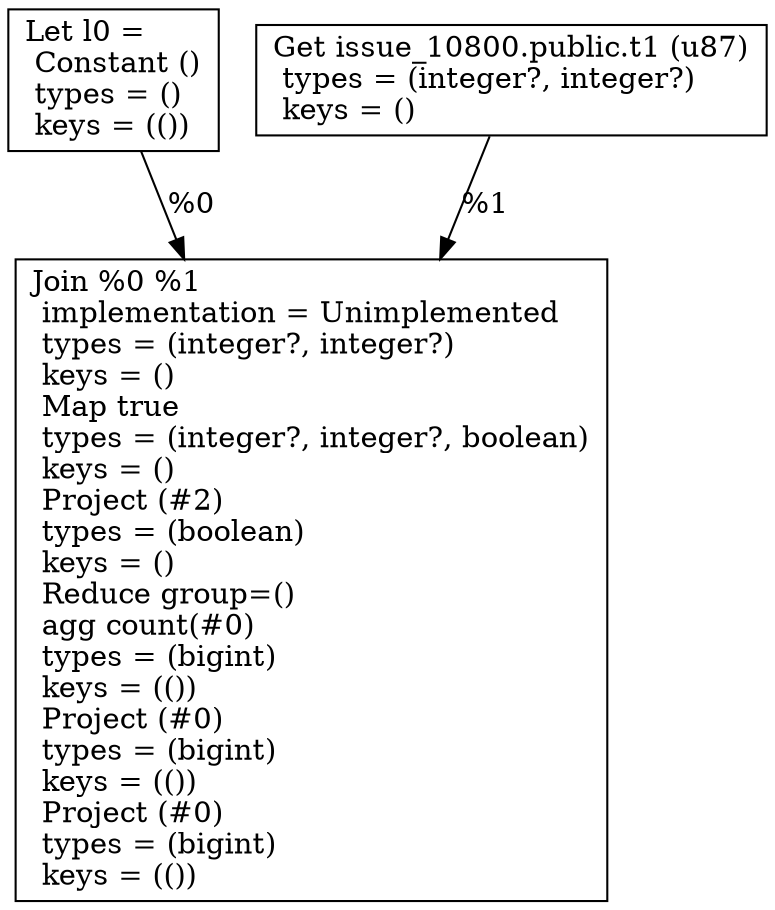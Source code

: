 digraph G {
    node0 [shape = record, label="Let l0 =\l Constant ()\l  types = ()\l  keys = (())\l"]
    node1 [shape = record, label=" Get issue_10800.public.t1 (u87)\l  types = (integer?, integer?)\l  keys = ()\l"]
    node2 [shape = record, label=" Join %0 %1\l  implementation = Unimplemented\l  types = (integer?, integer?)\l  keys = ()\l Map true\l  types = (integer?, integer?, boolean)\l  keys = ()\l Project (#2)\l  types = (boolean)\l  keys = ()\l Reduce group=()\l  agg count(#0)\l  types = (bigint)\l  keys = (())\l Project (#0)\l  types = (bigint)\l  keys = (())\l Project (#0)\l  types = (bigint)\l  keys = (())\l"]
    node0 -> node2 [label = "%0\l"]
    node1 -> node2 [label = "%1\l"]
}
